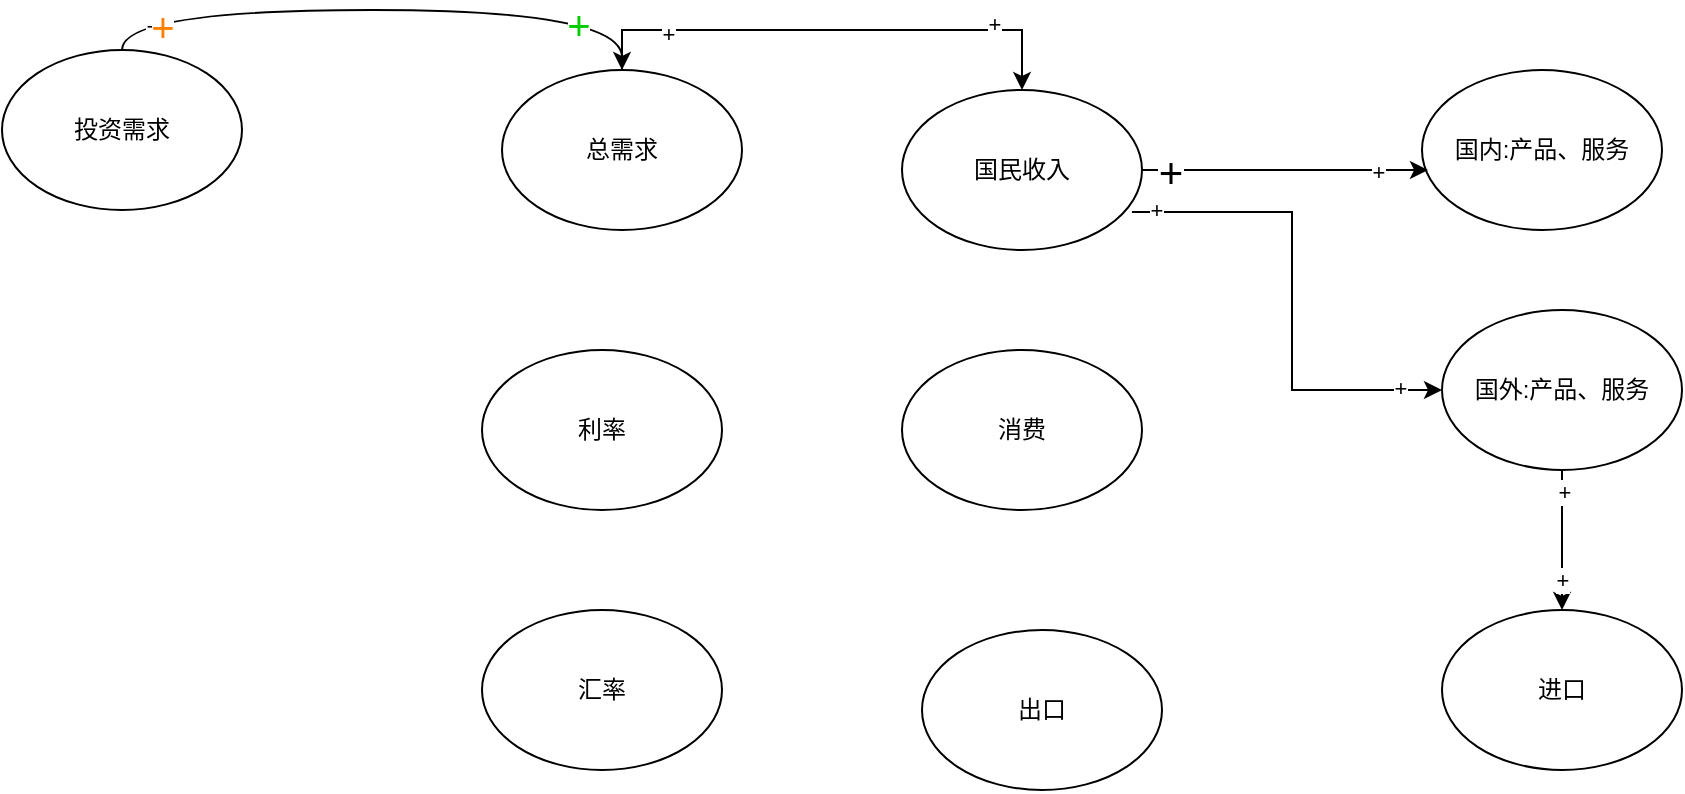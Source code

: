 <mxfile version="25.0.3">
  <diagram name="Page-1" id="9c096ad6-e400-ecc8-3e38-643d2caac077">
    <mxGraphModel dx="1283" dy="801" grid="1" gridSize="10" guides="1" tooltips="1" connect="1" arrows="1" fold="1" page="1" pageScale="1.5" pageWidth="1169" pageHeight="826" background="none" math="0" shadow="0">
      <root>
        <mxCell id="0" style=";html=1;" />
        <mxCell id="1" style=";html=1;" parent="0" />
        <mxCell id="2I7rZnrOHwaW8fpUvapM-11" style="edgeStyle=orthogonalEdgeStyle;rounded=0;orthogonalLoop=1;jettySize=auto;html=1;entryX=0.5;entryY=0;entryDx=0;entryDy=0;curved=1;exitX=0.5;exitY=0;exitDx=0;exitDy=0;fontSize=20;" edge="1" parent="1" source="2I7rZnrOHwaW8fpUvapM-1" target="2I7rZnrOHwaW8fpUvapM-2">
          <mxGeometry relative="1" as="geometry" />
        </mxCell>
        <mxCell id="2I7rZnrOHwaW8fpUvapM-12" value="+" style="edgeLabel;html=1;align=center;verticalAlign=middle;resizable=0;points=[];" vertex="1" connectable="0" parent="2I7rZnrOHwaW8fpUvapM-11">
          <mxGeometry x="-0.767" y="-8" relative="1" as="geometry">
            <mxPoint as="offset" />
          </mxGeometry>
        </mxCell>
        <mxCell id="2I7rZnrOHwaW8fpUvapM-14" value="&lt;font color=&quot;#ff8000&quot; style=&quot;font-size: 20px;&quot;&gt;+&lt;/font&gt;" style="edgeLabel;html=1;align=center;verticalAlign=middle;resizable=0;points=[];" vertex="1" connectable="0" parent="2I7rZnrOHwaW8fpUvapM-11">
          <mxGeometry x="-0.733" y="-8" relative="1" as="geometry">
            <mxPoint as="offset" />
          </mxGeometry>
        </mxCell>
        <mxCell id="2I7rZnrOHwaW8fpUvapM-15" value="&lt;font style=&quot;font-size: 20px;&quot; color=&quot;#00cc00&quot;&gt;+&lt;/font&gt;" style="edgeLabel;html=1;align=center;verticalAlign=middle;resizable=0;points=[];" vertex="1" connectable="0" parent="2I7rZnrOHwaW8fpUvapM-11">
          <mxGeometry x="0.653" y="-7" relative="1" as="geometry">
            <mxPoint as="offset" />
          </mxGeometry>
        </mxCell>
        <mxCell id="2I7rZnrOHwaW8fpUvapM-1" value="投资需求" style="ellipse;whiteSpace=wrap;html=1;" vertex="1" parent="1">
          <mxGeometry x="190" y="200" width="120" height="80" as="geometry" />
        </mxCell>
        <mxCell id="2I7rZnrOHwaW8fpUvapM-16" style="edgeStyle=orthogonalEdgeStyle;rounded=0;orthogonalLoop=1;jettySize=auto;html=1;entryX=0.5;entryY=0;entryDx=0;entryDy=0;exitX=0.5;exitY=0;exitDx=0;exitDy=0;" edge="1" parent="1" source="2I7rZnrOHwaW8fpUvapM-2" target="2I7rZnrOHwaW8fpUvapM-4">
          <mxGeometry relative="1" as="geometry" />
        </mxCell>
        <mxCell id="2I7rZnrOHwaW8fpUvapM-17" value="+" style="edgeLabel;html=1;align=center;verticalAlign=middle;resizable=0;points=[];" vertex="1" connectable="0" parent="2I7rZnrOHwaW8fpUvapM-16">
          <mxGeometry x="-0.656" y="-2" relative="1" as="geometry">
            <mxPoint as="offset" />
          </mxGeometry>
        </mxCell>
        <mxCell id="2I7rZnrOHwaW8fpUvapM-18" value="+" style="edgeLabel;html=1;align=center;verticalAlign=middle;resizable=0;points=[];" vertex="1" connectable="0" parent="2I7rZnrOHwaW8fpUvapM-16">
          <mxGeometry x="0.648" y="3" relative="1" as="geometry">
            <mxPoint as="offset" />
          </mxGeometry>
        </mxCell>
        <mxCell id="2I7rZnrOHwaW8fpUvapM-2" value="总需求" style="ellipse;whiteSpace=wrap;html=1;" vertex="1" parent="1">
          <mxGeometry x="440" y="210" width="120" height="80" as="geometry" />
        </mxCell>
        <mxCell id="2I7rZnrOHwaW8fpUvapM-3" value="利率" style="ellipse;whiteSpace=wrap;html=1;" vertex="1" parent="1">
          <mxGeometry x="430" y="350" width="120" height="80" as="geometry" />
        </mxCell>
        <mxCell id="2I7rZnrOHwaW8fpUvapM-20" style="edgeStyle=orthogonalEdgeStyle;rounded=0;orthogonalLoop=1;jettySize=auto;html=1;entryX=0;entryY=0.5;entryDx=0;entryDy=0;exitX=0.958;exitY=0.763;exitDx=0;exitDy=0;exitPerimeter=0;" edge="1" parent="1" source="2I7rZnrOHwaW8fpUvapM-4" target="2I7rZnrOHwaW8fpUvapM-7">
          <mxGeometry relative="1" as="geometry" />
        </mxCell>
        <mxCell id="2I7rZnrOHwaW8fpUvapM-23" value="+" style="edgeLabel;html=1;align=center;verticalAlign=middle;resizable=0;points=[];" vertex="1" connectable="0" parent="2I7rZnrOHwaW8fpUvapM-20">
          <mxGeometry x="0.823" y="1" relative="1" as="geometry">
            <mxPoint as="offset" />
          </mxGeometry>
        </mxCell>
        <mxCell id="2I7rZnrOHwaW8fpUvapM-27" value="+" style="edgeLabel;html=1;align=center;verticalAlign=middle;resizable=0;points=[];" vertex="1" connectable="0" parent="2I7rZnrOHwaW8fpUvapM-20">
          <mxGeometry x="-0.901" y="1" relative="1" as="geometry">
            <mxPoint as="offset" />
          </mxGeometry>
        </mxCell>
        <mxCell id="2I7rZnrOHwaW8fpUvapM-4" value="国民收入" style="ellipse;whiteSpace=wrap;html=1;" vertex="1" parent="1">
          <mxGeometry x="640" y="220" width="120" height="80" as="geometry" />
        </mxCell>
        <mxCell id="2I7rZnrOHwaW8fpUvapM-5" value="消费" style="ellipse;whiteSpace=wrap;html=1;" vertex="1" parent="1">
          <mxGeometry x="640" y="350" width="120" height="80" as="geometry" />
        </mxCell>
        <mxCell id="2I7rZnrOHwaW8fpUvapM-6" value="国内:产品、服务" style="ellipse;whiteSpace=wrap;html=1;" vertex="1" parent="1">
          <mxGeometry x="900" y="210" width="120" height="80" as="geometry" />
        </mxCell>
        <mxCell id="2I7rZnrOHwaW8fpUvapM-24" style="edgeStyle=orthogonalEdgeStyle;rounded=0;orthogonalLoop=1;jettySize=auto;html=1;" edge="1" parent="1" source="2I7rZnrOHwaW8fpUvapM-7" target="2I7rZnrOHwaW8fpUvapM-10">
          <mxGeometry relative="1" as="geometry" />
        </mxCell>
        <mxCell id="2I7rZnrOHwaW8fpUvapM-25" value="+" style="edgeLabel;html=1;align=center;verticalAlign=middle;resizable=0;points=[];" vertex="1" connectable="0" parent="2I7rZnrOHwaW8fpUvapM-24">
          <mxGeometry x="-0.686" y="1" relative="1" as="geometry">
            <mxPoint as="offset" />
          </mxGeometry>
        </mxCell>
        <mxCell id="2I7rZnrOHwaW8fpUvapM-26" value="+" style="edgeLabel;html=1;align=center;verticalAlign=middle;resizable=0;points=[];" vertex="1" connectable="0" parent="2I7rZnrOHwaW8fpUvapM-24">
          <mxGeometry x="0.571" relative="1" as="geometry">
            <mxPoint as="offset" />
          </mxGeometry>
        </mxCell>
        <mxCell id="2I7rZnrOHwaW8fpUvapM-7" value="国外:产品、服务" style="ellipse;whiteSpace=wrap;html=1;" vertex="1" parent="1">
          <mxGeometry x="910" y="330" width="120" height="80" as="geometry" />
        </mxCell>
        <mxCell id="2I7rZnrOHwaW8fpUvapM-8" value="汇率" style="ellipse;whiteSpace=wrap;html=1;" vertex="1" parent="1">
          <mxGeometry x="430" y="480" width="120" height="80" as="geometry" />
        </mxCell>
        <mxCell id="2I7rZnrOHwaW8fpUvapM-9" value="出口" style="ellipse;whiteSpace=wrap;html=1;" vertex="1" parent="1">
          <mxGeometry x="650" y="490" width="120" height="80" as="geometry" />
        </mxCell>
        <mxCell id="2I7rZnrOHwaW8fpUvapM-10" value="进口" style="ellipse;whiteSpace=wrap;html=1;" vertex="1" parent="1">
          <mxGeometry x="910" y="480" width="120" height="80" as="geometry" />
        </mxCell>
        <mxCell id="2I7rZnrOHwaW8fpUvapM-19" style="edgeStyle=orthogonalEdgeStyle;rounded=0;orthogonalLoop=1;jettySize=auto;html=1;entryX=0.025;entryY=0.625;entryDx=0;entryDy=0;entryPerimeter=0;" edge="1" parent="1" source="2I7rZnrOHwaW8fpUvapM-4" target="2I7rZnrOHwaW8fpUvapM-6">
          <mxGeometry relative="1" as="geometry" />
        </mxCell>
        <mxCell id="2I7rZnrOHwaW8fpUvapM-21" value="&lt;font style=&quot;font-size: 21px;&quot;&gt;+&lt;/font&gt;" style="edgeLabel;html=1;align=center;verticalAlign=middle;resizable=0;points=[];" vertex="1" connectable="0" parent="2I7rZnrOHwaW8fpUvapM-19">
          <mxGeometry x="-0.804" y="-1" relative="1" as="geometry">
            <mxPoint as="offset" />
          </mxGeometry>
        </mxCell>
        <mxCell id="2I7rZnrOHwaW8fpUvapM-22" value="+" style="edgeLabel;html=1;align=center;verticalAlign=middle;resizable=0;points=[];" vertex="1" connectable="0" parent="2I7rZnrOHwaW8fpUvapM-19">
          <mxGeometry x="0.65" y="-1" relative="1" as="geometry">
            <mxPoint as="offset" />
          </mxGeometry>
        </mxCell>
      </root>
    </mxGraphModel>
  </diagram>
</mxfile>
